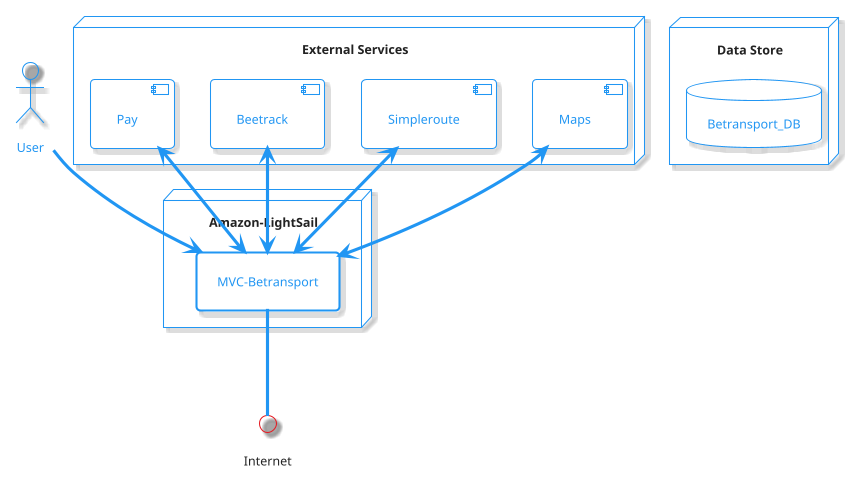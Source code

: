 @startuml Betransport
!theme materia-outline
node [Amazon-LightSail] {
    rectangle "MVC-Betransport" AS CBT

}
actor User

circle Internet as INT
CBT -- INT
User --> CBT
node "External Services" {
    component [Maps] AS C1
    component [Simpleroute] AS C2
    component [Beetrack] AS C3
    component [Pay] AS C4
}
C1 <--> CBT
C2 <--> CBT
C3 <--> CBT
C4 <--> CBT

node "Data Store" {
    database "Betransport_DB" {
    }

}
@enduml